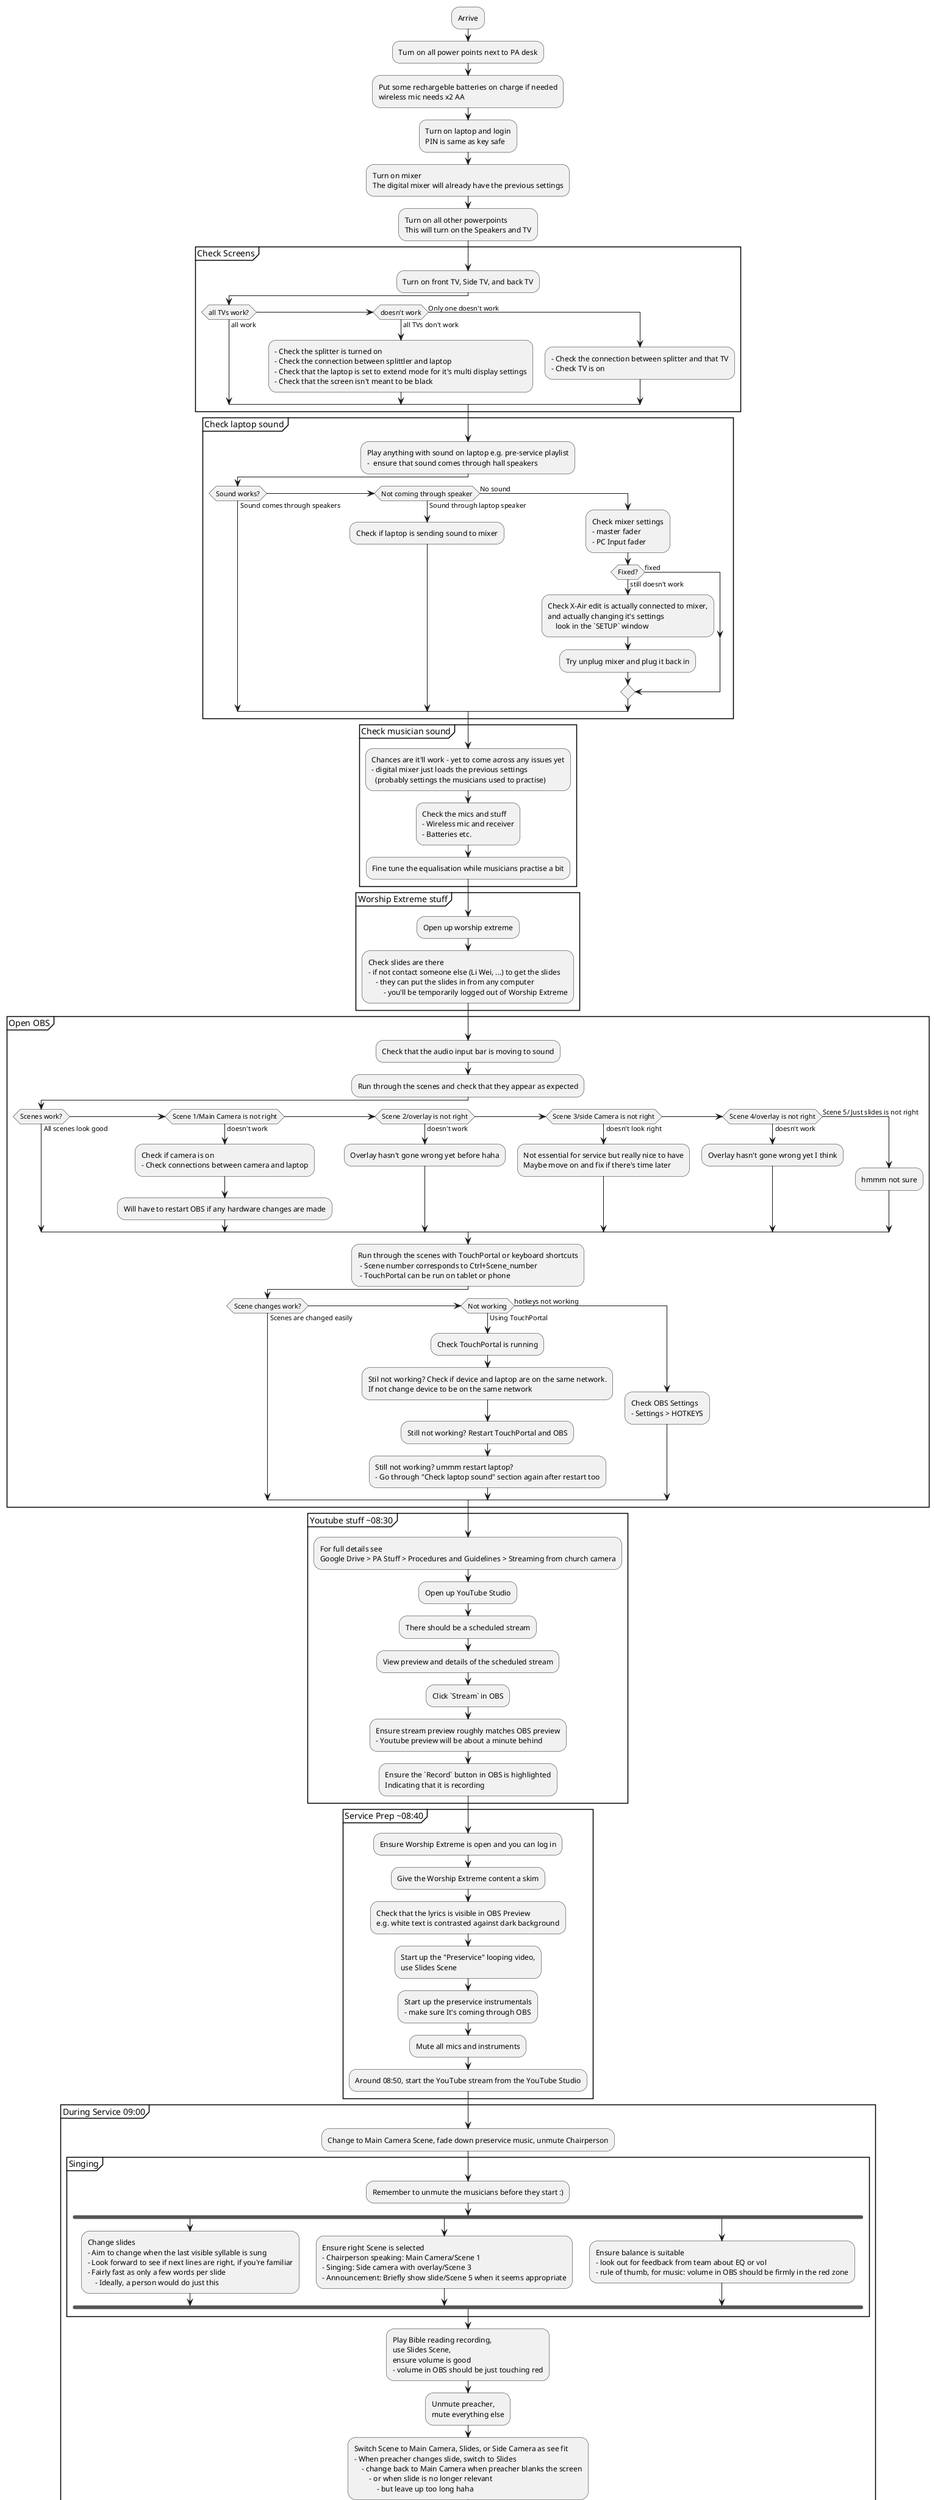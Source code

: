 @startuml "how to stream"

:Arrive;

:Turn on all power points next to PA desk;
:Put some rechargeble batteries on charge if needed
wireless mic needs x2 AA;
:Turn on laptop and login
PIN is same as key safe;
:Turn on mixer
The digital mixer will already have the previous settings;
:Turn on all other powerpoints
This will turn on the Speakers and TV;

partition "Check Screens" {
    :Turn on front TV, Side TV, and back TV;

    if (all TVs work?) then (all work)

    elseif (doesn't work) then (all TVs don't work)
        :- Check the splitter is turned on
        - Check the connection between splittler and laptop
        - Check that the laptop is set to extend mode for it's multi display settings
        - Check that the screen isn't meant to be black;
    
    else (Only one doesn't work)
        :- Check the connection between splitter and that TV
        - Check TV is on;

    endif
}

partition "Check laptop sound" {
    :Play anything with sound on laptop e.g. pre-service playlist
    -  ensure that sound comes through hall speakers;

    if (Sound works?) then (Sound comes through speakers)

    elseif (Not coming through speaker) then (Sound through laptop speaker)
        :Check if laptop is sending sound to mixer;
    else (No sound)
        :Check mixer settings
        - master fader
        - PC Input fader;

        if (Fixed?) then (still doesn't work)
            :Check X-Air edit is actually connected to mixer,
            and actually changing it's settings
                look in the `SETUP` window;
            :Try unplug mixer and plug it back in;
        else (fixed)
        endif
    endif
}

partition "Check musician sound" {
    :Chances are it'll work - yet to come across any issues yet
    - digital mixer just loads the previous settings
      (probably settings the musicians used to practise);
    :Check the mics and stuff
    - Wireless mic and receiver
    - Batteries etc.;
    :Fine tune the equalisation while musicians practise a bit;
}

partition "Worship Extreme stuff" {
    :Open up worship extreme;
    :Check slides are there
    - if not contact someone else (Li Wei, ...) to get the slides
        - they can put the slides in from any computer
            - you'll be temporarily logged out of Worship Extreme;
}

partition "Open OBS" {
    :Check that the audio input bar is moving to sound;
    :Run through the scenes and check that they appear as expected;
    if (Scenes work?) then (All scenes look good)

    elseif (Scene 1/Main Camera is not right) then (doesn't work)
        :Check if camera is on
        - Check connections between camera and laptop;
        :Will have to restart OBS if any hardware changes are made;
    elseif (Scene 2/overlay is not right) then (doesn't work)
        :Overlay hasn't gone wrong yet before haha;
    elseif (Scene 3/side Camera is not right) then (doesn't look right)
        :Not essential for service but really nice to have
        Maybe move on and fix if there's time later;
    elseif (Scene 4/overlay is not right) then (doesn't work)
        :Overlay hasn't gone wrong yet I think;
    else (Scene 5/ Just slides is not right)
        :hmmm not sure;
    endif

    :Run through the scenes with TouchPortal or keyboard shortcuts
     - Scene number corresponds to Ctrl+Scene_number
     - TouchPortal can be run on tablet or phone;
    if (Scene changes work?) then (Scenes are changed easily)

    elseif (Not working) then (Using TouchPortal)
        :Check TouchPortal is running;
        :Stil not working? Check if device and laptop are on the same network.
        If not change device to be on the same network;
        :Still not working? Restart TouchPortal and OBS;
        :Still not working? ummm restart laptop?
        - Go through "Check laptop sound" section again after restart too;

    else (hotkeys not working)
        :Check OBS Settings
        - Settings > HOTKEYS;
    endif
}

partition "Youtube stuff ~08:30" {
    :For full details see 
    Google Drive > PA Stuff > Procedures and Guidelines > Streaming from church camera;
    :Open up YouTube Studio;
    :There should be a scheduled stream;
    :View preview and details of the scheduled stream;
    :Click `Stream` in OBS;
    :Ensure stream preview roughly matches OBS preview
    - Youtube preview will be about a minute behind;
    :Ensure the `Record` button in OBS is highlighted
    Indicating that it is recording;
}

partition "Service Prep ~08:40" {
    :Ensure Worship Extreme is open and you can log in;
    :Give the Worship Extreme content a skim;
    :Check that the lyrics is visible in OBS Preview
    e.g. white text is contrasted against dark background;
    :Start up the "Preservice" looping video,
    use Slides Scene;
    :Start up the preservice instrumentals
    - make sure It's coming through OBS;
    :Mute all mics and instruments;
    :Around 08:50, start the YouTube stream from the YouTube Studio;
}

partition "During Service 09:00" {
    :Change to Main Camera Scene, fade down preservice music, unmute Chairperson;
    partition "Singing" {
        :Remember to unmute the musicians before they start :);
        fork
            :Change slides
            - Aim to change when the last visible syllable is sung
            - Look forward to see if next lines are right, if you're familiar
            - Fairly fast as only a few words per slide
                - Ideally, a person would do just this;
        fork again
            :Ensure right Scene is selected
            - Chairperson speaking: Main Camera/Scene 1
            - Singing: Side camera with overlay/Scene 3
            - Announcement: Briefly show slide/Scene 5 when it seems appropriate;
        fork again
            :Ensure balance is suitable
            - look out for feedback from team about EQ or vol
            - rule of thumb, for music: volume in OBS should be firmly in the red zone;
        end fork
    }

    :Play Bible reading recording,
    use Slides Scene,
    ensure volume is good
    - volume in OBS should be just touching red;

    :Unmute preacher,
    mute everything else;

    :Switch Scene to Main Camera, Slides, or Side Camera as see fit
    - When preacher changes slide, switch to Slides
        - change back to Main Camera when preacher blanks the screen
            - or when slide is no longer relevant
                - but leave up too long haha;

    :When preacher has finished, select any title slide and use Slides scene;

    :Repeat "Singing" section for SOR;

    :Back to chairperson on Main Camera;

    :Show Discussion Questions on Slides Scene,
    mute everyone,
    fade up instrumentals;

    :Show post service slide ~10:40AM;
    :Mute all channels;

    partition "Pack up" {
        :Turn off camera
        so that the lens protector comes on;
        :Turn off TVs;
        :Turn off mixer;
        :Everything else can be turned off everything else at the powerpoint;
    }

}


@enduml